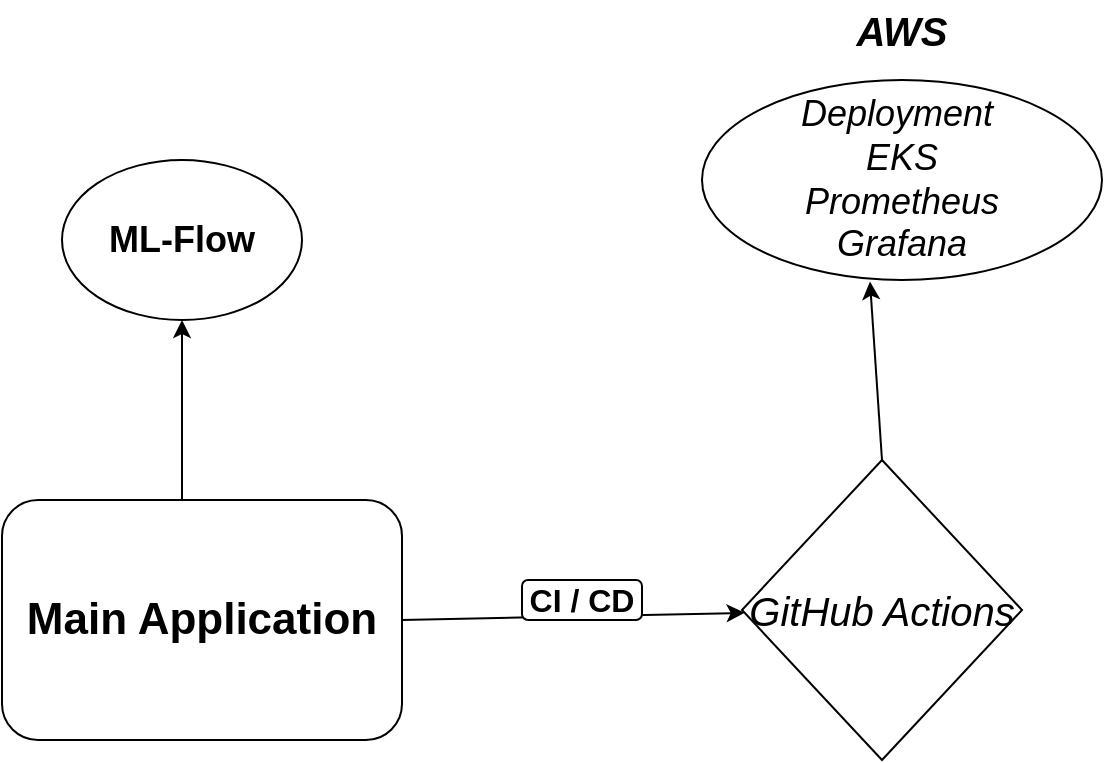 <mxfile>
    <diagram id="0DSV18zXMPlnXNb2hYgz" name="Page-1">
        <mxGraphModel dx="820" dy="489" grid="1" gridSize="10" guides="1" tooltips="1" connect="1" arrows="1" fold="1" page="1" pageScale="1" pageWidth="850" pageHeight="1100" math="0" shadow="0">
            <root>
                <mxCell id="0"/>
                <mxCell id="1" parent="0"/>
                <mxCell id="2" value="&lt;b&gt;&lt;font style=&quot;font-size: 22px;&quot;&gt;Main Application&lt;/font&gt;&lt;/b&gt;" style="rounded=1;whiteSpace=wrap;html=1;" vertex="1" parent="1">
                    <mxGeometry x="40" y="320" width="200" height="120" as="geometry"/>
                </mxCell>
                <mxCell id="3" value="&lt;i&gt;&lt;font style=&quot;font-size: 20px;&quot;&gt;GitHub Actions&lt;/font&gt;&lt;/i&gt;" style="rhombus;whiteSpace=wrap;html=1;" vertex="1" parent="1">
                    <mxGeometry x="410" y="300" width="140" height="150" as="geometry"/>
                </mxCell>
                <mxCell id="4" value="&lt;b&gt;&lt;font style=&quot;font-size: 18px;&quot;&gt;ML-Flow&lt;/font&gt;&lt;/b&gt;" style="ellipse;whiteSpace=wrap;html=1;" vertex="1" parent="1">
                    <mxGeometry x="70" y="150" width="120" height="80" as="geometry"/>
                </mxCell>
                <mxCell id="5" value="&lt;i&gt;&lt;font style=&quot;font-size: 18px;&quot;&gt;Deployment&amp;nbsp;&lt;br&gt;EKS&lt;/font&gt;&lt;/i&gt;&lt;div&gt;&lt;i&gt;&lt;font style=&quot;font-size: 18px;&quot;&gt;Prometheus&lt;/font&gt;&lt;/i&gt;&lt;/div&gt;&lt;div&gt;&lt;i&gt;&lt;font style=&quot;font-size: 18px;&quot;&gt;Grafana&lt;/font&gt;&lt;/i&gt;&lt;/div&gt;" style="ellipse;whiteSpace=wrap;html=1;" vertex="1" parent="1">
                    <mxGeometry x="390" y="110" width="200" height="100" as="geometry"/>
                </mxCell>
                <mxCell id="6" value="" style="endArrow=classic;html=1;entryX=0.5;entryY=1;entryDx=0;entryDy=0;" edge="1" parent="1" target="4">
                    <mxGeometry width="50" height="50" relative="1" as="geometry">
                        <mxPoint x="130" y="320" as="sourcePoint"/>
                        <mxPoint x="140" y="260" as="targetPoint"/>
                    </mxGeometry>
                </mxCell>
                <mxCell id="7" value="" style="endArrow=classic;html=1;exitX=1;exitY=0.5;exitDx=0;exitDy=0;" edge="1" parent="1" source="2" target="3">
                    <mxGeometry width="50" height="50" relative="1" as="geometry">
                        <mxPoint x="390" y="280" as="sourcePoint"/>
                        <mxPoint x="440" y="260" as="targetPoint"/>
                    </mxGeometry>
                </mxCell>
                <mxCell id="8" value="" style="endArrow=classic;html=1;exitX=0.5;exitY=0;exitDx=0;exitDy=0;entryX=0.42;entryY=1.008;entryDx=0;entryDy=0;entryPerimeter=0;" edge="1" parent="1" source="3" target="5">
                    <mxGeometry width="50" height="50" relative="1" as="geometry">
                        <mxPoint x="390" y="280" as="sourcePoint"/>
                        <mxPoint x="485" y="220" as="targetPoint"/>
                    </mxGeometry>
                </mxCell>
                <mxCell id="10" value="&lt;b&gt;&lt;font style=&quot;font-size: 16px;&quot;&gt;CI / CD&lt;/font&gt;&lt;/b&gt;" style="rounded=1;whiteSpace=wrap;html=1;" vertex="1" parent="1">
                    <mxGeometry x="300" y="360" width="60" height="20" as="geometry"/>
                </mxCell>
                <mxCell id="11" value="&lt;b&gt;&lt;i&gt;&lt;font style=&quot;font-size: 20px;&quot;&gt;AWS&lt;/font&gt;&lt;/i&gt;&lt;/b&gt;" style="text;html=1;align=center;verticalAlign=middle;whiteSpace=wrap;rounded=0;" vertex="1" parent="1">
                    <mxGeometry x="460" y="70" width="60" height="30" as="geometry"/>
                </mxCell>
            </root>
        </mxGraphModel>
    </diagram>
</mxfile>